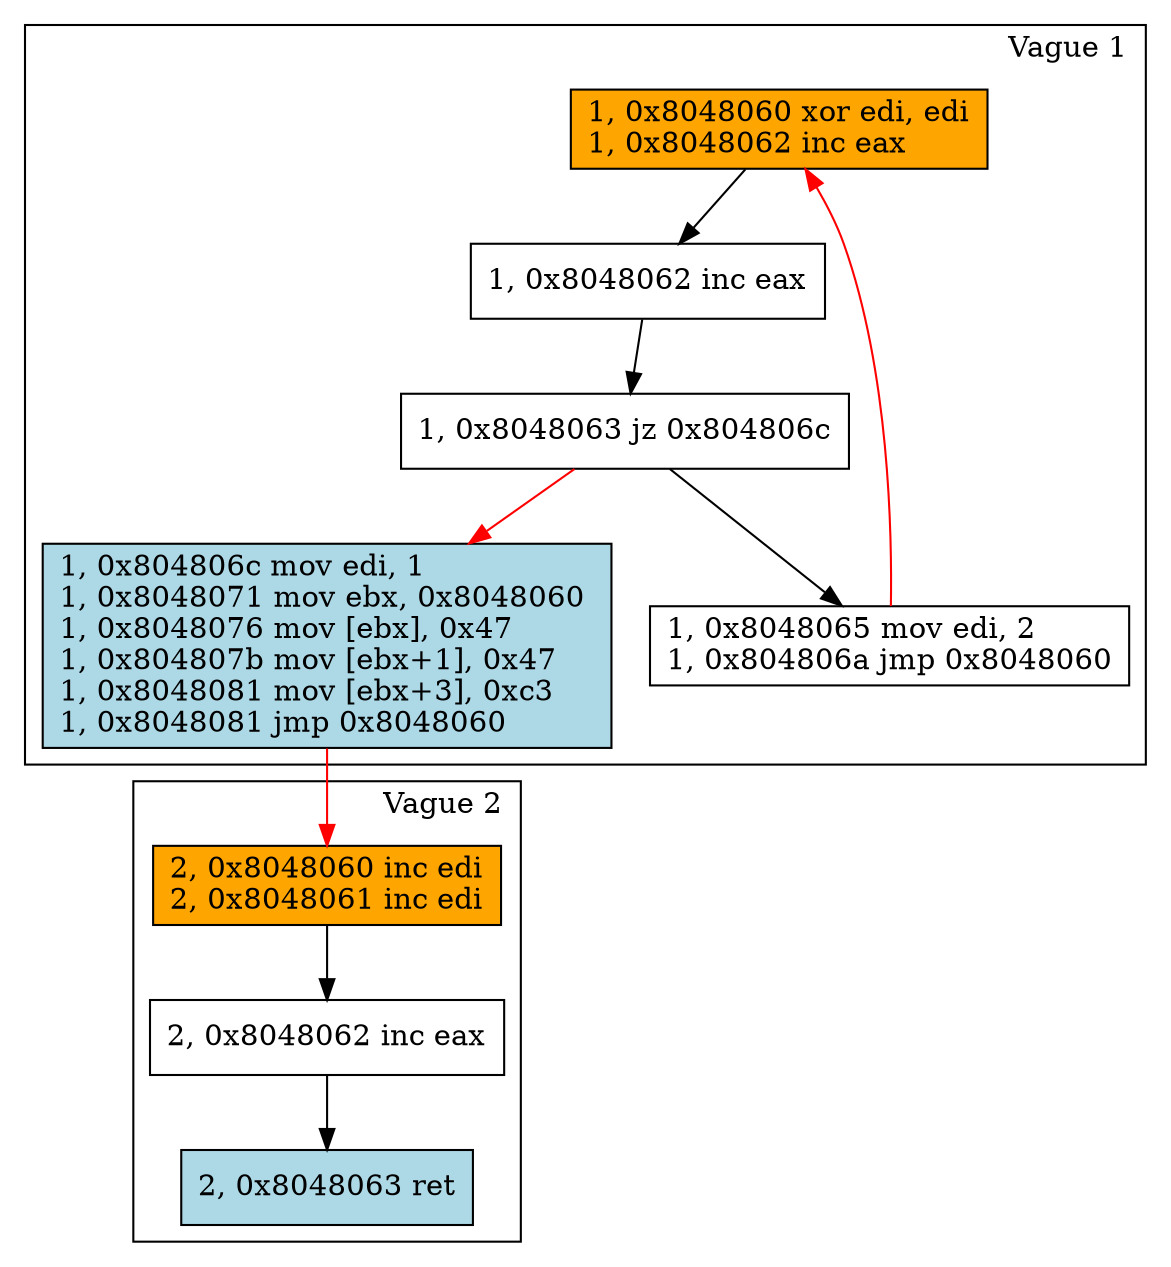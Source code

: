 digraph G {
labeljust=r
"60v1" [labeljust=r,label="1, 0x8048060 xor edi, edi\l1, 0x8048062 inc eax\l", shape=box, style="filled", fillcolor=orange]
"60v2" [labeljust=r,label="2, 0x8048060 inc edi\l2, 0x8048061 inc edi\l", shape=box, style="filled", fillcolor=orange]
"62v1" [labeljust=r,label="1, 0x8048062 inc eax\l", shape=box, style="filled", fillcolor=white]
"62v2" [labeljust=r,label="2, 0x8048062 inc eax\l", shape=box, style="filled", fillcolor=white]
"63v1" [labeljust=r,label="1, 0x8048063 jz 0x804806c\l", shape=box, style="filled", fillcolor=white]
"63v2" [labeljust=r,label="2, 0x8048063 ret\l", shape=box, style="filled", fillcolor=lightblue]
"65" [labeljust=r,label="1, 0x8048065 mov edi, 2\l1, 0x804806a jmp 0x8048060\l", shape=box, style="filled", fillcolor=white]
"6c" [labeljust=r,label="1, 0x804806c mov edi, 1 \l1, 0x8048071 mov ebx, 0x8048060 \l1, 0x8048076 mov [ebx], 0x47 \l1, 0x804807b mov [ebx+1], 0x47 \l1, 0x8048081 mov [ebx+3], 0xc3 \l1, 0x8048081 jmp 0x8048060\l", shape=box, style="filled", fillcolor=lightblue]
"60v1" -> "62v1" [color=black]
"62v1" -> "63v1" [color=black]
"63v1" -> "65" [color=black]
"63v1" -> "6c" [color=red]
"6c" -> "60v2" [color=red]
"60v2" -> "62v2" [color=black]
"62v2" -> "63v2" [color=black]
"65" -> "60v1" [color=red]
subgraph clusterv1{
label="Vague 1"
"60v1"
"62v1"
"63v1" 
"65"
"6c" 
}
subgraph clusterv2{
label="Vague 2"
"60v2"
"62v2"
"63v2"
}
}
